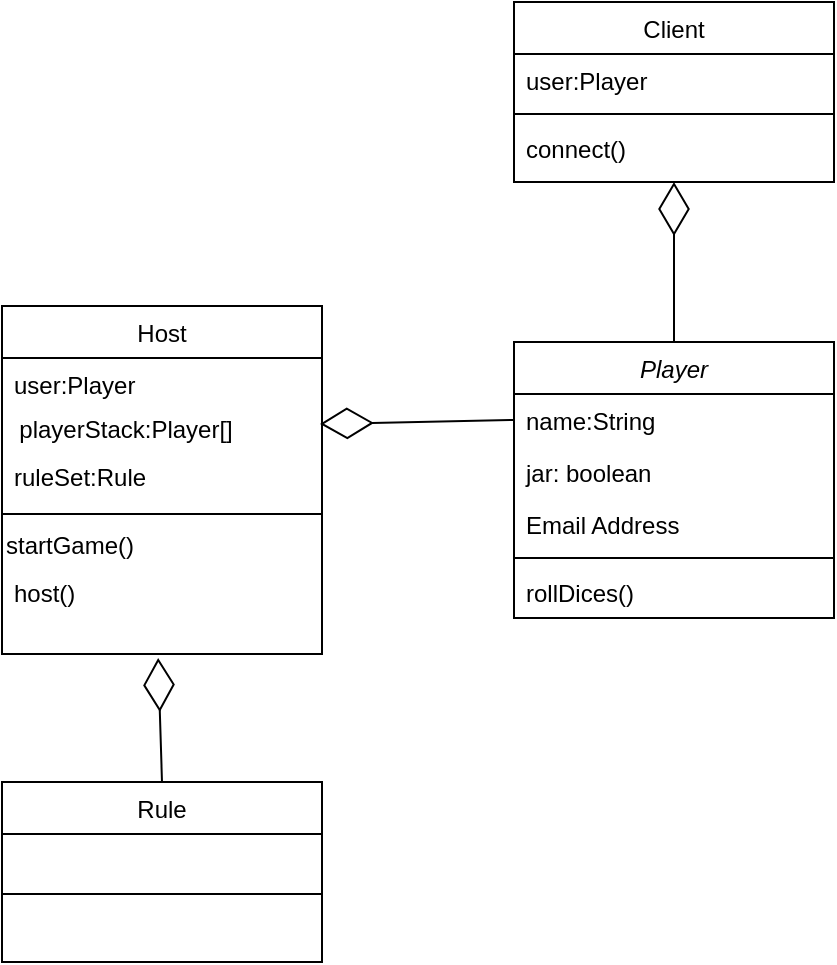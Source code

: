 <mxfile version="14.3.0" type="device"><diagram id="C5RBs43oDa-KdzZeNtuy" name="Page-1"><mxGraphModel dx="1662" dy="791" grid="1" gridSize="10" guides="1" tooltips="1" connect="1" arrows="1" fold="1" page="1" pageScale="1" pageWidth="827" pageHeight="1169" math="0" shadow="0"><root><mxCell id="WIyWlLk6GJQsqaUBKTNV-0"/><mxCell id="WIyWlLk6GJQsqaUBKTNV-1" parent="WIyWlLk6GJQsqaUBKTNV-0"/><mxCell id="zkfFHV4jXpPFQw0GAbJ--0" value="Player" style="swimlane;fontStyle=2;align=center;verticalAlign=top;childLayout=stackLayout;horizontal=1;startSize=26;horizontalStack=0;resizeParent=1;resizeLast=0;collapsible=1;marginBottom=0;rounded=0;shadow=0;strokeWidth=1;" parent="WIyWlLk6GJQsqaUBKTNV-1" vertex="1"><mxGeometry x="590" y="260" width="160" height="138" as="geometry"><mxRectangle x="230" y="140" width="160" height="26" as="alternateBounds"/></mxGeometry></mxCell><mxCell id="zkfFHV4jXpPFQw0GAbJ--1" value="name:String" style="text;align=left;verticalAlign=top;spacingLeft=4;spacingRight=4;overflow=hidden;rotatable=0;points=[[0,0.5],[1,0.5]];portConstraint=eastwest;" parent="zkfFHV4jXpPFQw0GAbJ--0" vertex="1"><mxGeometry y="26" width="160" height="26" as="geometry"/></mxCell><mxCell id="zkfFHV4jXpPFQw0GAbJ--2" value="jar: boolean" style="text;align=left;verticalAlign=top;spacingLeft=4;spacingRight=4;overflow=hidden;rotatable=0;points=[[0,0.5],[1,0.5]];portConstraint=eastwest;rounded=0;shadow=0;html=0;" parent="zkfFHV4jXpPFQw0GAbJ--0" vertex="1"><mxGeometry y="52" width="160" height="26" as="geometry"/></mxCell><mxCell id="zkfFHV4jXpPFQw0GAbJ--3" value="Email Address" style="text;align=left;verticalAlign=top;spacingLeft=4;spacingRight=4;overflow=hidden;rotatable=0;points=[[0,0.5],[1,0.5]];portConstraint=eastwest;rounded=0;shadow=0;html=0;" parent="zkfFHV4jXpPFQw0GAbJ--0" vertex="1"><mxGeometry y="78" width="160" height="26" as="geometry"/></mxCell><mxCell id="zkfFHV4jXpPFQw0GAbJ--4" value="" style="line;html=1;strokeWidth=1;align=left;verticalAlign=middle;spacingTop=-1;spacingLeft=3;spacingRight=3;rotatable=0;labelPosition=right;points=[];portConstraint=eastwest;" parent="zkfFHV4jXpPFQw0GAbJ--0" vertex="1"><mxGeometry y="104" width="160" height="8" as="geometry"/></mxCell><mxCell id="zkfFHV4jXpPFQw0GAbJ--5" value="rollDices()" style="text;align=left;verticalAlign=top;spacingLeft=4;spacingRight=4;overflow=hidden;rotatable=0;points=[[0,0.5],[1,0.5]];portConstraint=eastwest;" parent="zkfFHV4jXpPFQw0GAbJ--0" vertex="1"><mxGeometry y="112" width="160" height="26" as="geometry"/></mxCell><mxCell id="zkfFHV4jXpPFQw0GAbJ--6" value="Rule" style="swimlane;fontStyle=0;align=center;verticalAlign=top;childLayout=stackLayout;horizontal=1;startSize=26;horizontalStack=0;resizeParent=1;resizeLast=0;collapsible=1;marginBottom=0;rounded=0;shadow=0;strokeWidth=1;" parent="WIyWlLk6GJQsqaUBKTNV-1" vertex="1"><mxGeometry x="334" y="480" width="160" height="90" as="geometry"><mxRectangle x="130" y="380" width="160" height="26" as="alternateBounds"/></mxGeometry></mxCell><mxCell id="zkfFHV4jXpPFQw0GAbJ--7" value=" " style="text;align=left;verticalAlign=top;spacingLeft=4;spacingRight=4;overflow=hidden;rotatable=0;points=[[0,0.5],[1,0.5]];portConstraint=eastwest;" parent="zkfFHV4jXpPFQw0GAbJ--6" vertex="1"><mxGeometry y="26" width="160" height="26" as="geometry"/></mxCell><mxCell id="zkfFHV4jXpPFQw0GAbJ--9" value="" style="line;html=1;strokeWidth=1;align=left;verticalAlign=middle;spacingTop=-1;spacingLeft=3;spacingRight=3;rotatable=0;labelPosition=right;points=[];portConstraint=eastwest;" parent="zkfFHV4jXpPFQw0GAbJ--6" vertex="1"><mxGeometry y="52" width="160" height="8" as="geometry"/></mxCell><mxCell id="WcW50MigIjOubd2z0cVb-1" value="" style="endArrow=diamondThin;endFill=0;endSize=24;html=1;exitX=0;exitY=0.5;exitDx=0;exitDy=0;entryX=0.994;entryY=0.35;entryDx=0;entryDy=0;entryPerimeter=0;" edge="1" parent="WIyWlLk6GJQsqaUBKTNV-1" source="zkfFHV4jXpPFQw0GAbJ--1" target="WcW50MigIjOubd2z0cVb-26"><mxGeometry width="160" relative="1" as="geometry"><mxPoint x="330" y="400" as="sourcePoint"/><mxPoint x="494" y="299" as="targetPoint"/></mxGeometry></mxCell><mxCell id="WcW50MigIjOubd2z0cVb-2" value="" style="endArrow=diamondThin;endFill=0;endSize=24;html=1;exitX=0.5;exitY=0;exitDx=0;exitDy=0;entryX=0.5;entryY=1;entryDx=0;entryDy=0;" edge="1" parent="WIyWlLk6GJQsqaUBKTNV-1" source="zkfFHV4jXpPFQw0GAbJ--0" target="WcW50MigIjOubd2z0cVb-15"><mxGeometry width="160" relative="1" as="geometry"><mxPoint x="710" y="210" as="sourcePoint"/><mxPoint x="590" y="210" as="targetPoint"/></mxGeometry></mxCell><mxCell id="WcW50MigIjOubd2z0cVb-3" value="" style="endArrow=diamondThin;endFill=0;endSize=24;html=1;entryX=0.488;entryY=1.045;entryDx=0;entryDy=0;exitX=0.5;exitY=0;exitDx=0;exitDy=0;entryPerimeter=0;" edge="1" parent="WIyWlLk6GJQsqaUBKTNV-1" source="zkfFHV4jXpPFQw0GAbJ--6" target="WcW50MigIjOubd2z0cVb-24"><mxGeometry width="160" relative="1" as="geometry"><mxPoint x="400" y="490" as="sourcePoint"/><mxPoint x="414" y="380" as="targetPoint"/></mxGeometry></mxCell><mxCell id="WcW50MigIjOubd2z0cVb-15" value="Client" style="swimlane;fontStyle=0;align=center;verticalAlign=top;childLayout=stackLayout;horizontal=1;startSize=26;horizontalStack=0;resizeParent=1;resizeLast=0;collapsible=1;marginBottom=0;rounded=0;shadow=0;strokeWidth=1;" vertex="1" parent="WIyWlLk6GJQsqaUBKTNV-1"><mxGeometry x="590" y="90" width="160" height="90" as="geometry"><mxRectangle x="550" y="140" width="160" height="26" as="alternateBounds"/></mxGeometry></mxCell><mxCell id="WcW50MigIjOubd2z0cVb-16" value="user:Player" style="text;align=left;verticalAlign=top;spacingLeft=4;spacingRight=4;overflow=hidden;rotatable=0;points=[[0,0.5],[1,0.5]];portConstraint=eastwest;" vertex="1" parent="WcW50MigIjOubd2z0cVb-15"><mxGeometry y="26" width="160" height="26" as="geometry"/></mxCell><mxCell id="WcW50MigIjOubd2z0cVb-18" value="" style="line;html=1;strokeWidth=1;align=left;verticalAlign=middle;spacingTop=-1;spacingLeft=3;spacingRight=3;rotatable=0;labelPosition=right;points=[];portConstraint=eastwest;" vertex="1" parent="WcW50MigIjOubd2z0cVb-15"><mxGeometry y="52" width="160" height="8" as="geometry"/></mxCell><mxCell id="WcW50MigIjOubd2z0cVb-19" value="connect()" style="text;align=left;verticalAlign=top;spacingLeft=4;spacingRight=4;overflow=hidden;rotatable=0;points=[[0,0.5],[1,0.5]];portConstraint=eastwest;" vertex="1" parent="WcW50MigIjOubd2z0cVb-15"><mxGeometry y="60" width="160" height="26" as="geometry"/></mxCell><mxCell id="WcW50MigIjOubd2z0cVb-20" value="Host" style="swimlane;fontStyle=0;align=center;verticalAlign=top;childLayout=stackLayout;horizontal=1;startSize=26;horizontalStack=0;resizeParent=1;resizeLast=0;collapsible=1;marginBottom=0;rounded=0;shadow=0;strokeWidth=1;" vertex="1" parent="WIyWlLk6GJQsqaUBKTNV-1"><mxGeometry x="334" y="242" width="160" height="174" as="geometry"><mxRectangle x="550" y="140" width="160" height="26" as="alternateBounds"/></mxGeometry></mxCell><mxCell id="WcW50MigIjOubd2z0cVb-21" value="user:Player" style="text;align=left;verticalAlign=top;spacingLeft=4;spacingRight=4;overflow=hidden;rotatable=0;points=[[0,0.5],[1,0.5]];portConstraint=eastwest;" vertex="1" parent="WcW50MigIjOubd2z0cVb-20"><mxGeometry y="26" width="160" height="26" as="geometry"/></mxCell><mxCell id="WcW50MigIjOubd2z0cVb-26" value="&lt;div align=&quot;left&quot;&gt;&amp;nbsp; playerStack:Player[]&lt;/div&gt;" style="text;html=1;align=left;verticalAlign=middle;resizable=0;points=[];autosize=1;" vertex="1" parent="WcW50MigIjOubd2z0cVb-20"><mxGeometry y="52" width="160" height="20" as="geometry"/></mxCell><mxCell id="WcW50MigIjOubd2z0cVb-22" value="ruleSet:Rule" style="text;align=left;verticalAlign=top;spacingLeft=4;spacingRight=4;overflow=hidden;rotatable=0;points=[[0,0.5],[1,0.5]];portConstraint=eastwest;rounded=0;shadow=0;html=0;" vertex="1" parent="WcW50MigIjOubd2z0cVb-20"><mxGeometry y="72" width="160" height="26" as="geometry"/></mxCell><mxCell id="WcW50MigIjOubd2z0cVb-23" value="" style="line;html=1;strokeWidth=1;align=left;verticalAlign=middle;spacingTop=-1;spacingLeft=3;spacingRight=3;rotatable=0;labelPosition=right;points=[];portConstraint=eastwest;" vertex="1" parent="WcW50MigIjOubd2z0cVb-20"><mxGeometry y="98" width="160" height="12" as="geometry"/></mxCell><mxCell id="WcW50MigIjOubd2z0cVb-25" value="startGame()" style="text;html=1;align=left;verticalAlign=middle;resizable=0;points=[];autosize=1;" vertex="1" parent="WcW50MigIjOubd2z0cVb-20"><mxGeometry y="110" width="160" height="20" as="geometry"/></mxCell><mxCell id="WcW50MigIjOubd2z0cVb-24" value="host()" style="text;align=left;verticalAlign=top;spacingLeft=4;spacingRight=4;overflow=hidden;rotatable=0;points=[[0,0.5],[1,0.5]];portConstraint=eastwest;" vertex="1" parent="WcW50MigIjOubd2z0cVb-20"><mxGeometry y="130" width="160" height="44" as="geometry"/></mxCell></root></mxGraphModel></diagram></mxfile>